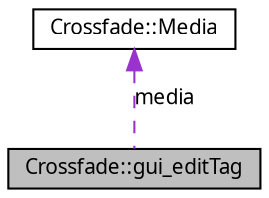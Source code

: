 digraph G
{
  edge [fontname="FreeSans.ttf",fontsize=10,labelfontname="FreeSans.ttf",labelfontsize=10];
  node [fontname="FreeSans.ttf",fontsize=10,shape=record];
  Node1 [label="Crossfade::gui_editTag",height=0.2,width=0.4,color="black", fillcolor="grey75", style="filled" fontcolor="black"];
  Node2 -> Node1 [dir=back,color="darkorchid3",fontsize=10,style="dashed",label="media",fontname="FreeSans.ttf"];
  Node2 [label="Crossfade::Media",height=0.2,width=0.4,color="black", fillcolor="white", style="filled",URL="$class_crossfade_1_1_media.html",tooltip="The media object."];
}
